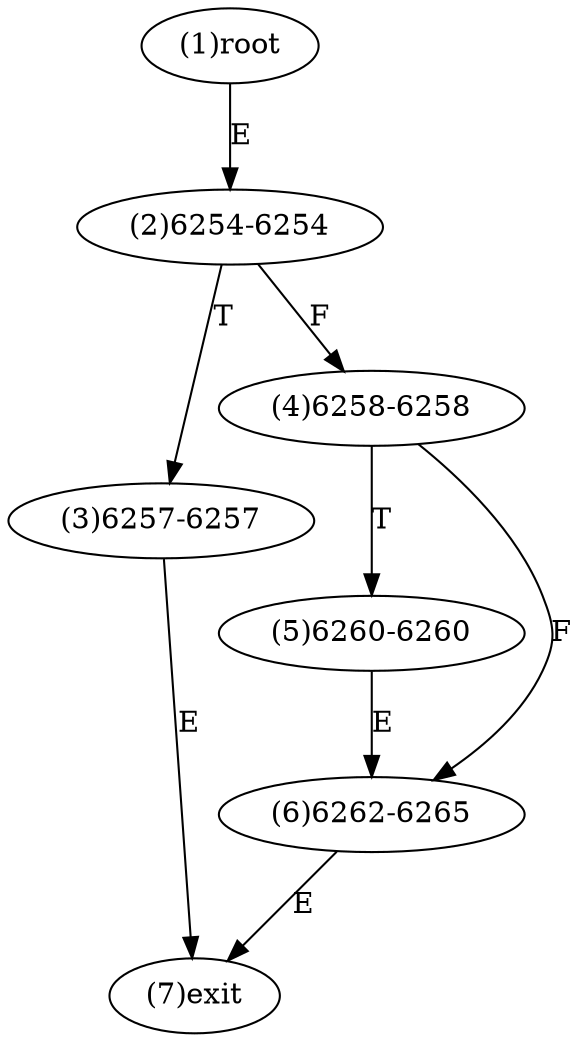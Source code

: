 digraph "" { 
1[ label="(1)root"];
2[ label="(2)6254-6254"];
3[ label="(3)6257-6257"];
4[ label="(4)6258-6258"];
5[ label="(5)6260-6260"];
6[ label="(6)6262-6265"];
7[ label="(7)exit"];
1->2[ label="E"];
2->4[ label="F"];
2->3[ label="T"];
3->7[ label="E"];
4->6[ label="F"];
4->5[ label="T"];
5->6[ label="E"];
6->7[ label="E"];
}